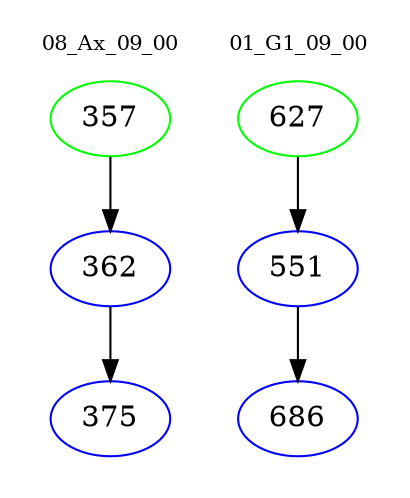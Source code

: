 digraph{
subgraph cluster_0 {
color = white
label = "08_Ax_09_00";
fontsize=10;
T0_357 [label="357", color="green"]
T0_357 -> T0_362 [color="black"]
T0_362 [label="362", color="blue"]
T0_362 -> T0_375 [color="black"]
T0_375 [label="375", color="blue"]
}
subgraph cluster_1 {
color = white
label = "01_G1_09_00";
fontsize=10;
T1_627 [label="627", color="green"]
T1_627 -> T1_551 [color="black"]
T1_551 [label="551", color="blue"]
T1_551 -> T1_686 [color="black"]
T1_686 [label="686", color="blue"]
}
}
